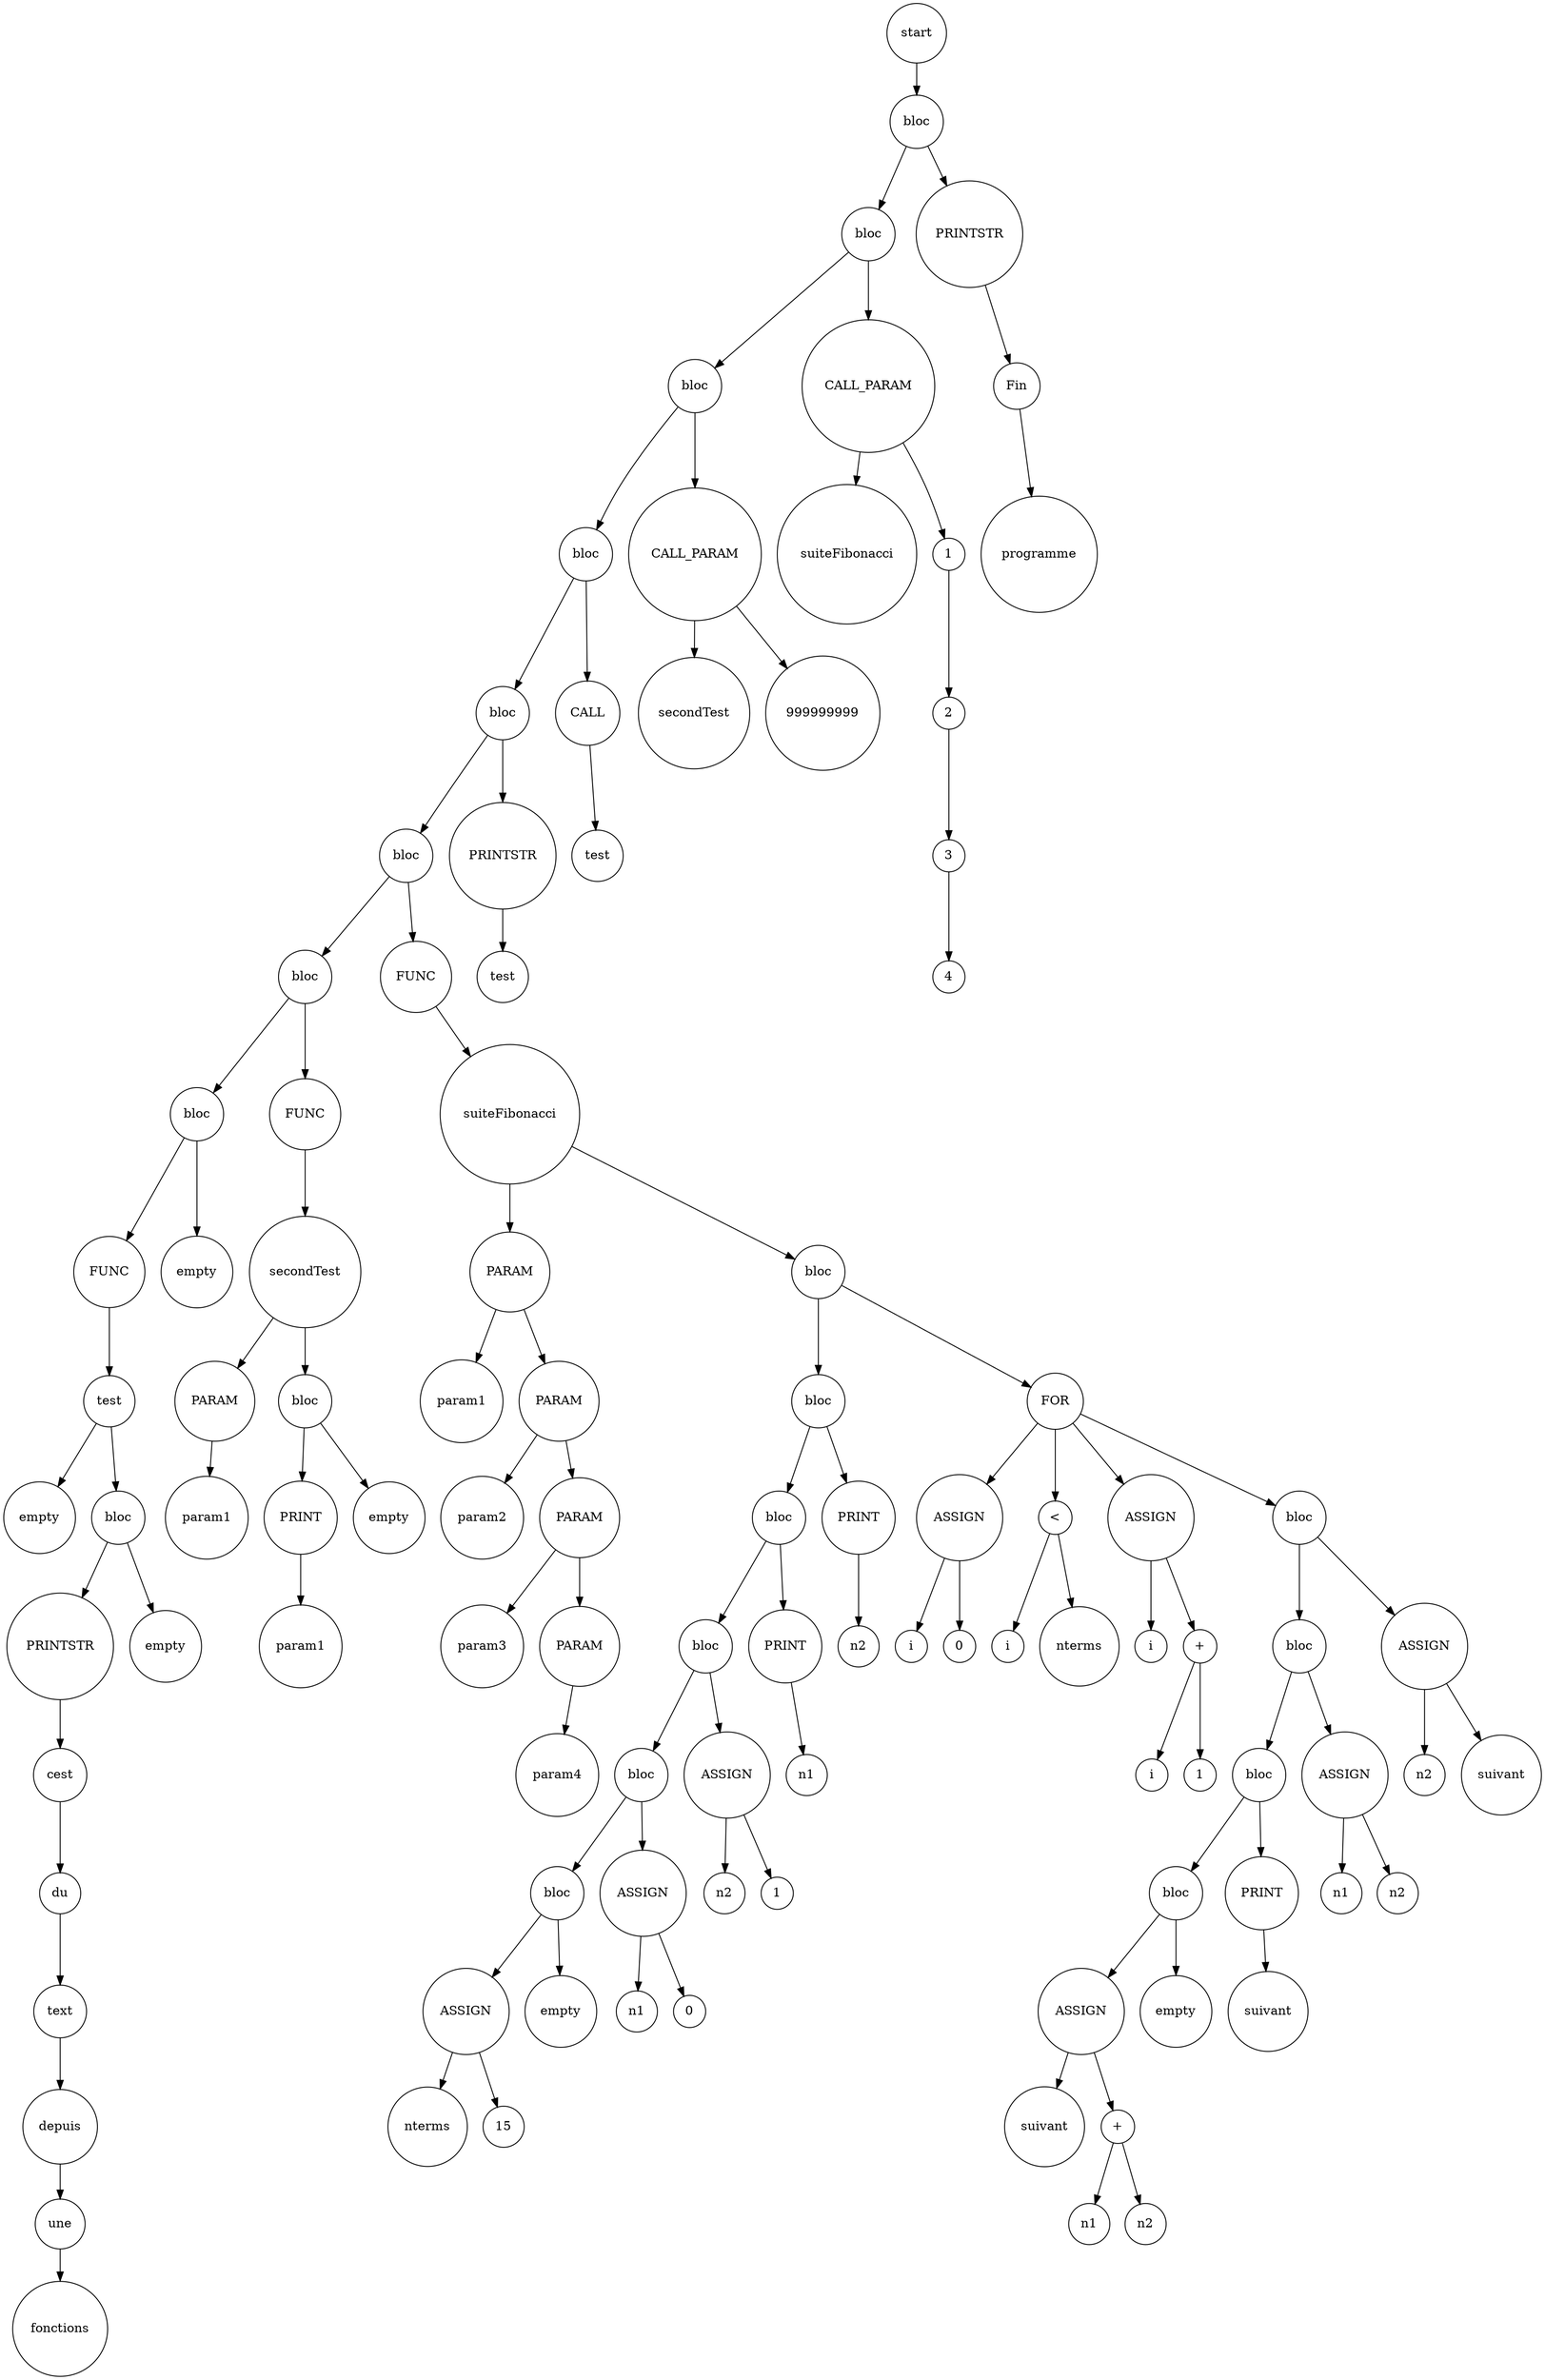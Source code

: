 digraph {
	node [shape=circle]
	"7f4dfc96-4830-4286-bcbf-07da59fbbcdd" [label=start]
	"71d729e5-e6e0-4565-8aa7-ac66981f3fc4" [label=bloc]
	"e1c14b55-6f38-4eb5-ad45-5862b02b6c50" [label=bloc]
	"39aa3a45-5fa7-409d-a491-2bf4f93e1753" [label=bloc]
	"35768ddf-f509-443b-acd9-5a7e19ee812f" [label=bloc]
	"6cd4e9ca-ce8b-451b-8e2d-1ac87506597f" [label=bloc]
	"d1d5b9bc-7c93-4a5b-b1db-e4e8a2400cb8" [label=bloc]
	"030f16a6-df0f-47e1-8627-05a47e632f6e" [label=bloc]
	"2e440323-c280-47f2-aa87-ce374a668e72" [label=bloc]
	"b0a36736-03a8-4691-a9fe-cfb0cd682ed5" [label=FUNC]
	"835e8a11-ff3a-49c0-b290-0f80bde07a42" [label=test]
	"2b96e767-2378-410e-b4e4-5e59bd6f31ac" [label=empty]
	"835e8a11-ff3a-49c0-b290-0f80bde07a42" -> "2b96e767-2378-410e-b4e4-5e59bd6f31ac" [arrowsize=1]
	"f7df0ea1-3278-4d03-852e-3fb163195d53" [label=bloc]
	"b14997cf-eae3-42dc-b692-4eb36db099c5" [label=PRINTSTR]
	"0f6e3881-9813-4c27-89e5-d833ce1cb952" [label=cest]
	"79829753-d318-4634-85e1-b1da814e1c0f" [label=du]
	"ae788e40-71b7-4198-aa84-dfb62929143e" [label=text]
	"d8c87cfe-66b9-427c-a66a-3bd826c7c942" [label=depuis]
	"8eaac2fa-04a2-4adf-b3b2-7f5d95765457" [label=une]
	"6cf4e454-85c2-4d98-b911-72457470cbdd" [label=fonctions]
	"8eaac2fa-04a2-4adf-b3b2-7f5d95765457" -> "6cf4e454-85c2-4d98-b911-72457470cbdd" [arrowsize=1]
	"d8c87cfe-66b9-427c-a66a-3bd826c7c942" -> "8eaac2fa-04a2-4adf-b3b2-7f5d95765457" [arrowsize=1]
	"ae788e40-71b7-4198-aa84-dfb62929143e" -> "d8c87cfe-66b9-427c-a66a-3bd826c7c942" [arrowsize=1]
	"79829753-d318-4634-85e1-b1da814e1c0f" -> "ae788e40-71b7-4198-aa84-dfb62929143e" [arrowsize=1]
	"0f6e3881-9813-4c27-89e5-d833ce1cb952" -> "79829753-d318-4634-85e1-b1da814e1c0f" [arrowsize=1]
	"b14997cf-eae3-42dc-b692-4eb36db099c5" -> "0f6e3881-9813-4c27-89e5-d833ce1cb952" [arrowsize=1]
	"f7df0ea1-3278-4d03-852e-3fb163195d53" -> "b14997cf-eae3-42dc-b692-4eb36db099c5" [arrowsize=1]
	"a70bb596-3e44-412d-b2aa-f3c45146e273" [label=empty]
	"f7df0ea1-3278-4d03-852e-3fb163195d53" -> "a70bb596-3e44-412d-b2aa-f3c45146e273" [arrowsize=1]
	"835e8a11-ff3a-49c0-b290-0f80bde07a42" -> "f7df0ea1-3278-4d03-852e-3fb163195d53" [arrowsize=1]
	"b0a36736-03a8-4691-a9fe-cfb0cd682ed5" -> "835e8a11-ff3a-49c0-b290-0f80bde07a42" [arrowsize=1]
	"2e440323-c280-47f2-aa87-ce374a668e72" -> "b0a36736-03a8-4691-a9fe-cfb0cd682ed5" [arrowsize=1]
	"51cbfa04-2a14-4b13-9a01-fba3d3d14f1e" [label=empty]
	"2e440323-c280-47f2-aa87-ce374a668e72" -> "51cbfa04-2a14-4b13-9a01-fba3d3d14f1e" [arrowsize=1]
	"030f16a6-df0f-47e1-8627-05a47e632f6e" -> "2e440323-c280-47f2-aa87-ce374a668e72" [arrowsize=1]
	"6ac6d617-17fb-4991-8dfb-f68365a399af" [label=FUNC]
	"0c136fad-372c-4ec9-b7a0-3cfc17ca1235" [label=secondTest]
	"a51bccbe-a9ee-4488-b5aa-17b3904d64ca" [label=PARAM]
	"e01f306b-30ab-44e0-94fb-a6236a9e33f6" [label=param1]
	"a51bccbe-a9ee-4488-b5aa-17b3904d64ca" -> "e01f306b-30ab-44e0-94fb-a6236a9e33f6" [arrowsize=1]
	"0c136fad-372c-4ec9-b7a0-3cfc17ca1235" -> "a51bccbe-a9ee-4488-b5aa-17b3904d64ca" [arrowsize=1]
	"1e8fee56-1fb4-40fe-b9c8-7d7646dd034d" [label=bloc]
	"7ffcf8f8-3c27-4c96-89cc-57ec3a7db31d" [label=PRINT]
	"bdb0e0e9-3cdf-4808-aca6-3a42c0c1b16b" [label=param1]
	"7ffcf8f8-3c27-4c96-89cc-57ec3a7db31d" -> "bdb0e0e9-3cdf-4808-aca6-3a42c0c1b16b" [arrowsize=1]
	"1e8fee56-1fb4-40fe-b9c8-7d7646dd034d" -> "7ffcf8f8-3c27-4c96-89cc-57ec3a7db31d" [arrowsize=1]
	"58c7cedc-283a-497d-9f6a-d38a28823753" [label=empty]
	"1e8fee56-1fb4-40fe-b9c8-7d7646dd034d" -> "58c7cedc-283a-497d-9f6a-d38a28823753" [arrowsize=1]
	"0c136fad-372c-4ec9-b7a0-3cfc17ca1235" -> "1e8fee56-1fb4-40fe-b9c8-7d7646dd034d" [arrowsize=1]
	"6ac6d617-17fb-4991-8dfb-f68365a399af" -> "0c136fad-372c-4ec9-b7a0-3cfc17ca1235" [arrowsize=1]
	"030f16a6-df0f-47e1-8627-05a47e632f6e" -> "6ac6d617-17fb-4991-8dfb-f68365a399af" [arrowsize=1]
	"d1d5b9bc-7c93-4a5b-b1db-e4e8a2400cb8" -> "030f16a6-df0f-47e1-8627-05a47e632f6e" [arrowsize=1]
	"477b6c36-b551-4e61-812e-57622bee2999" [label=FUNC]
	"c3314671-1ac6-44ab-8ce3-f8f6e7a1c608" [label=suiteFibonacci]
	"e425d573-4b6f-413d-a68f-98dcd692f4f7" [label=PARAM]
	"3d2a0ef5-4627-414b-89b2-15806f40b81e" [label=param1]
	"e425d573-4b6f-413d-a68f-98dcd692f4f7" -> "3d2a0ef5-4627-414b-89b2-15806f40b81e" [arrowsize=1]
	"d18ea8fb-c980-43dd-a66b-76e745d6d002" [label=PARAM]
	"34cdb32e-2630-4a72-8657-6d93da31f083" [label=param2]
	"d18ea8fb-c980-43dd-a66b-76e745d6d002" -> "34cdb32e-2630-4a72-8657-6d93da31f083" [arrowsize=1]
	"3ffb3ce4-b088-462d-b0f0-2ff321c044e8" [label=PARAM]
	"021555e8-a121-4d43-96fa-7d6546132085" [label=param3]
	"3ffb3ce4-b088-462d-b0f0-2ff321c044e8" -> "021555e8-a121-4d43-96fa-7d6546132085" [arrowsize=1]
	"6b01c088-04d3-4df9-8cf5-d9b608b51cea" [label=PARAM]
	"95709625-7f72-4acb-a3e8-061c59ed2345" [label=param4]
	"6b01c088-04d3-4df9-8cf5-d9b608b51cea" -> "95709625-7f72-4acb-a3e8-061c59ed2345" [arrowsize=1]
	"3ffb3ce4-b088-462d-b0f0-2ff321c044e8" -> "6b01c088-04d3-4df9-8cf5-d9b608b51cea" [arrowsize=1]
	"d18ea8fb-c980-43dd-a66b-76e745d6d002" -> "3ffb3ce4-b088-462d-b0f0-2ff321c044e8" [arrowsize=1]
	"e425d573-4b6f-413d-a68f-98dcd692f4f7" -> "d18ea8fb-c980-43dd-a66b-76e745d6d002" [arrowsize=1]
	"c3314671-1ac6-44ab-8ce3-f8f6e7a1c608" -> "e425d573-4b6f-413d-a68f-98dcd692f4f7" [arrowsize=1]
	"f6e88bf9-aa51-4b09-bdbe-032087c5fb75" [label=bloc]
	"a5ab6b15-207c-4608-ba78-667cee3f6265" [label=bloc]
	"ebe7d74f-6e61-402e-a2e3-45d5d2a1c777" [label=bloc]
	"23cc8ceb-249d-4628-b1e0-000d24c0dd3b" [label=bloc]
	"4787ed0b-75c6-4c29-883a-763e0d5edb9b" [label=bloc]
	"4af5edcb-a1a9-4617-8e2a-876bbf3c047e" [label=bloc]
	"f0ff20b5-25ed-4d6b-ba66-43e7baec3eec" [label=ASSIGN]
	"4bf916fb-f76a-4401-9d61-2a2132312476" [label=nterms]
	"f0ff20b5-25ed-4d6b-ba66-43e7baec3eec" -> "4bf916fb-f76a-4401-9d61-2a2132312476" [arrowsize=1]
	"1f736026-6c00-4b28-8b6b-2a86d5685fdc" [label=15]
	"f0ff20b5-25ed-4d6b-ba66-43e7baec3eec" -> "1f736026-6c00-4b28-8b6b-2a86d5685fdc" [arrowsize=1]
	"4af5edcb-a1a9-4617-8e2a-876bbf3c047e" -> "f0ff20b5-25ed-4d6b-ba66-43e7baec3eec" [arrowsize=1]
	"745315a6-3651-4080-9ea5-8e548dade39e" [label=empty]
	"4af5edcb-a1a9-4617-8e2a-876bbf3c047e" -> "745315a6-3651-4080-9ea5-8e548dade39e" [arrowsize=1]
	"4787ed0b-75c6-4c29-883a-763e0d5edb9b" -> "4af5edcb-a1a9-4617-8e2a-876bbf3c047e" [arrowsize=1]
	"cdfbc8cf-b28d-44a9-884f-2098e4b5f774" [label=ASSIGN]
	"2020415e-1240-48aa-b00b-4cfc234b9fb0" [label=n1]
	"cdfbc8cf-b28d-44a9-884f-2098e4b5f774" -> "2020415e-1240-48aa-b00b-4cfc234b9fb0" [arrowsize=1]
	"c869ebb4-0eb3-4d49-8c00-bfca1b8afdf4" [label=0]
	"cdfbc8cf-b28d-44a9-884f-2098e4b5f774" -> "c869ebb4-0eb3-4d49-8c00-bfca1b8afdf4" [arrowsize=1]
	"4787ed0b-75c6-4c29-883a-763e0d5edb9b" -> "cdfbc8cf-b28d-44a9-884f-2098e4b5f774" [arrowsize=1]
	"23cc8ceb-249d-4628-b1e0-000d24c0dd3b" -> "4787ed0b-75c6-4c29-883a-763e0d5edb9b" [arrowsize=1]
	"08838272-9745-4166-b5c4-0b7230081c36" [label=ASSIGN]
	"739ec925-5962-4cca-8cc4-91e79036f391" [label=n2]
	"08838272-9745-4166-b5c4-0b7230081c36" -> "739ec925-5962-4cca-8cc4-91e79036f391" [arrowsize=1]
	"22fa0166-3a1c-4ab3-a920-ce2a2b469d6c" [label=1]
	"08838272-9745-4166-b5c4-0b7230081c36" -> "22fa0166-3a1c-4ab3-a920-ce2a2b469d6c" [arrowsize=1]
	"23cc8ceb-249d-4628-b1e0-000d24c0dd3b" -> "08838272-9745-4166-b5c4-0b7230081c36" [arrowsize=1]
	"ebe7d74f-6e61-402e-a2e3-45d5d2a1c777" -> "23cc8ceb-249d-4628-b1e0-000d24c0dd3b" [arrowsize=1]
	"e4d4417f-9990-4e79-bc12-ebae12da73f6" [label=PRINT]
	"cbc9a6d7-f207-4461-bc07-a45ad62bcd4f" [label=n1]
	"e4d4417f-9990-4e79-bc12-ebae12da73f6" -> "cbc9a6d7-f207-4461-bc07-a45ad62bcd4f" [arrowsize=1]
	"ebe7d74f-6e61-402e-a2e3-45d5d2a1c777" -> "e4d4417f-9990-4e79-bc12-ebae12da73f6" [arrowsize=1]
	"a5ab6b15-207c-4608-ba78-667cee3f6265" -> "ebe7d74f-6e61-402e-a2e3-45d5d2a1c777" [arrowsize=1]
	"d6501edc-3cc3-4639-8127-9e93d9b44ebb" [label=PRINT]
	"3c5472c1-44da-4fa0-8976-3b2525bda6f6" [label=n2]
	"d6501edc-3cc3-4639-8127-9e93d9b44ebb" -> "3c5472c1-44da-4fa0-8976-3b2525bda6f6" [arrowsize=1]
	"a5ab6b15-207c-4608-ba78-667cee3f6265" -> "d6501edc-3cc3-4639-8127-9e93d9b44ebb" [arrowsize=1]
	"f6e88bf9-aa51-4b09-bdbe-032087c5fb75" -> "a5ab6b15-207c-4608-ba78-667cee3f6265" [arrowsize=1]
	"bb0f1591-6caf-410f-8c93-2f890bd9ef33" [label=FOR]
	"5f1fe17f-592f-4e21-849b-eb2bf0f7cf1a" [label=ASSIGN]
	"33e065c2-63fe-4a60-b9ee-167ddb6bca30" [label=i]
	"5f1fe17f-592f-4e21-849b-eb2bf0f7cf1a" -> "33e065c2-63fe-4a60-b9ee-167ddb6bca30" [arrowsize=1]
	"1dead641-a61d-4e8d-9fa5-807c5f1ad3ef" [label=0]
	"5f1fe17f-592f-4e21-849b-eb2bf0f7cf1a" -> "1dead641-a61d-4e8d-9fa5-807c5f1ad3ef" [arrowsize=1]
	"bb0f1591-6caf-410f-8c93-2f890bd9ef33" -> "5f1fe17f-592f-4e21-849b-eb2bf0f7cf1a" [arrowsize=1]
	"cbe03f5d-f869-4cb8-b425-2ff7d9c230e7" [label="<"]
	"fbe1bb4d-95e1-43ff-9ba7-f0811b544955" [label=i]
	"cbe03f5d-f869-4cb8-b425-2ff7d9c230e7" -> "fbe1bb4d-95e1-43ff-9ba7-f0811b544955" [arrowsize=1]
	"a31bc9ed-72f8-4ce3-837a-cf35a9b81ecf" [label=nterms]
	"cbe03f5d-f869-4cb8-b425-2ff7d9c230e7" -> "a31bc9ed-72f8-4ce3-837a-cf35a9b81ecf" [arrowsize=1]
	"bb0f1591-6caf-410f-8c93-2f890bd9ef33" -> "cbe03f5d-f869-4cb8-b425-2ff7d9c230e7" [arrowsize=1]
	"444a0dae-9d42-4b7d-82a3-00a8a5044ad5" [label=ASSIGN]
	"9d44bf4b-bbcc-459e-b56e-2112538453a4" [label=i]
	"444a0dae-9d42-4b7d-82a3-00a8a5044ad5" -> "9d44bf4b-bbcc-459e-b56e-2112538453a4" [arrowsize=1]
	"8708908e-75f1-42bf-b900-d3593b047a0e" [label="+"]
	"68b3a150-59b9-41c6-ba09-d7a522cf118d" [label=i]
	"8708908e-75f1-42bf-b900-d3593b047a0e" -> "68b3a150-59b9-41c6-ba09-d7a522cf118d" [arrowsize=1]
	"5ea8fc64-205a-4b39-95b3-c3ee94940c9b" [label=1]
	"8708908e-75f1-42bf-b900-d3593b047a0e" -> "5ea8fc64-205a-4b39-95b3-c3ee94940c9b" [arrowsize=1]
	"444a0dae-9d42-4b7d-82a3-00a8a5044ad5" -> "8708908e-75f1-42bf-b900-d3593b047a0e" [arrowsize=1]
	"bb0f1591-6caf-410f-8c93-2f890bd9ef33" -> "444a0dae-9d42-4b7d-82a3-00a8a5044ad5" [arrowsize=1]
	"877763fb-2d48-4b34-a500-50b4a2bfd3d4" [label=bloc]
	"f8d2dd3d-222e-4e76-9599-bb25cc3bccb7" [label=bloc]
	"5b6ceee1-426d-4c20-97e2-03e9c74787c4" [label=bloc]
	"28586f54-9fc9-4aa6-84bd-88156106ea05" [label=bloc]
	"a69401d2-53a3-4d76-8b4b-b887a7045e53" [label=ASSIGN]
	"ba3ead0b-9fcf-49f4-b821-0e6edf80a166" [label=suivant]
	"a69401d2-53a3-4d76-8b4b-b887a7045e53" -> "ba3ead0b-9fcf-49f4-b821-0e6edf80a166" [arrowsize=1]
	"10496d5a-6c1e-4716-b995-20b424409a24" [label="+"]
	"82838a68-853c-4191-9efa-2cc0cb767265" [label=n1]
	"10496d5a-6c1e-4716-b995-20b424409a24" -> "82838a68-853c-4191-9efa-2cc0cb767265" [arrowsize=1]
	"94d2aab9-6d91-4ab2-874a-cea44d76135f" [label=n2]
	"10496d5a-6c1e-4716-b995-20b424409a24" -> "94d2aab9-6d91-4ab2-874a-cea44d76135f" [arrowsize=1]
	"a69401d2-53a3-4d76-8b4b-b887a7045e53" -> "10496d5a-6c1e-4716-b995-20b424409a24" [arrowsize=1]
	"28586f54-9fc9-4aa6-84bd-88156106ea05" -> "a69401d2-53a3-4d76-8b4b-b887a7045e53" [arrowsize=1]
	"fcaac78b-91cf-4443-8dc4-7ed7c2d245e9" [label=empty]
	"28586f54-9fc9-4aa6-84bd-88156106ea05" -> "fcaac78b-91cf-4443-8dc4-7ed7c2d245e9" [arrowsize=1]
	"5b6ceee1-426d-4c20-97e2-03e9c74787c4" -> "28586f54-9fc9-4aa6-84bd-88156106ea05" [arrowsize=1]
	"dfbac5e5-4a25-411f-a627-b3543b72f199" [label=PRINT]
	"79d83dc3-739c-40b7-b7f6-da245cb581c7" [label=suivant]
	"dfbac5e5-4a25-411f-a627-b3543b72f199" -> "79d83dc3-739c-40b7-b7f6-da245cb581c7" [arrowsize=1]
	"5b6ceee1-426d-4c20-97e2-03e9c74787c4" -> "dfbac5e5-4a25-411f-a627-b3543b72f199" [arrowsize=1]
	"f8d2dd3d-222e-4e76-9599-bb25cc3bccb7" -> "5b6ceee1-426d-4c20-97e2-03e9c74787c4" [arrowsize=1]
	"a5ca26f9-6e53-4794-9f90-463adad1045a" [label=ASSIGN]
	"0492016f-4f51-48a3-923f-046e6c54611d" [label=n1]
	"a5ca26f9-6e53-4794-9f90-463adad1045a" -> "0492016f-4f51-48a3-923f-046e6c54611d" [arrowsize=1]
	"49ba79a8-b3c4-43a8-917a-749a122c48b0" [label=n2]
	"a5ca26f9-6e53-4794-9f90-463adad1045a" -> "49ba79a8-b3c4-43a8-917a-749a122c48b0" [arrowsize=1]
	"f8d2dd3d-222e-4e76-9599-bb25cc3bccb7" -> "a5ca26f9-6e53-4794-9f90-463adad1045a" [arrowsize=1]
	"877763fb-2d48-4b34-a500-50b4a2bfd3d4" -> "f8d2dd3d-222e-4e76-9599-bb25cc3bccb7" [arrowsize=1]
	"cf50cdf2-6e53-4f6a-a787-e5b81970f308" [label=ASSIGN]
	"ca807da8-3632-4f76-b3a2-c9cb15616948" [label=n2]
	"cf50cdf2-6e53-4f6a-a787-e5b81970f308" -> "ca807da8-3632-4f76-b3a2-c9cb15616948" [arrowsize=1]
	"1c6845a7-9fa8-46d8-a343-ab35f804cea9" [label=suivant]
	"cf50cdf2-6e53-4f6a-a787-e5b81970f308" -> "1c6845a7-9fa8-46d8-a343-ab35f804cea9" [arrowsize=1]
	"877763fb-2d48-4b34-a500-50b4a2bfd3d4" -> "cf50cdf2-6e53-4f6a-a787-e5b81970f308" [arrowsize=1]
	"bb0f1591-6caf-410f-8c93-2f890bd9ef33" -> "877763fb-2d48-4b34-a500-50b4a2bfd3d4" [arrowsize=1]
	"f6e88bf9-aa51-4b09-bdbe-032087c5fb75" -> "bb0f1591-6caf-410f-8c93-2f890bd9ef33" [arrowsize=1]
	"c3314671-1ac6-44ab-8ce3-f8f6e7a1c608" -> "f6e88bf9-aa51-4b09-bdbe-032087c5fb75" [arrowsize=1]
	"477b6c36-b551-4e61-812e-57622bee2999" -> "c3314671-1ac6-44ab-8ce3-f8f6e7a1c608" [arrowsize=1]
	"d1d5b9bc-7c93-4a5b-b1db-e4e8a2400cb8" -> "477b6c36-b551-4e61-812e-57622bee2999" [arrowsize=1]
	"6cd4e9ca-ce8b-451b-8e2d-1ac87506597f" -> "d1d5b9bc-7c93-4a5b-b1db-e4e8a2400cb8" [arrowsize=1]
	"a16d4563-1442-4b13-b4f7-8dd0d3f1a44c" [label=PRINTSTR]
	"c00c15c1-455f-479d-9cef-18453e9f7215" [label=test]
	"a16d4563-1442-4b13-b4f7-8dd0d3f1a44c" -> "c00c15c1-455f-479d-9cef-18453e9f7215" [arrowsize=1]
	"6cd4e9ca-ce8b-451b-8e2d-1ac87506597f" -> "a16d4563-1442-4b13-b4f7-8dd0d3f1a44c" [arrowsize=1]
	"35768ddf-f509-443b-acd9-5a7e19ee812f" -> "6cd4e9ca-ce8b-451b-8e2d-1ac87506597f" [arrowsize=1]
	"96ed4977-bc82-4a01-863b-ad394d1fab91" [label=CALL]
	"772e2eaa-9673-4f5b-a05e-c74fbd91d1e2" [label=test]
	"96ed4977-bc82-4a01-863b-ad394d1fab91" -> "772e2eaa-9673-4f5b-a05e-c74fbd91d1e2" [arrowsize=1]
	"35768ddf-f509-443b-acd9-5a7e19ee812f" -> "96ed4977-bc82-4a01-863b-ad394d1fab91" [arrowsize=1]
	"39aa3a45-5fa7-409d-a491-2bf4f93e1753" -> "35768ddf-f509-443b-acd9-5a7e19ee812f" [arrowsize=1]
	"02a4c80e-8ef6-4131-a0cc-e0f512385d0a" [label=CALL_PARAM]
	"4d0eb8fd-92ff-4e10-9708-59eb9a550a48" [label=secondTest]
	"02a4c80e-8ef6-4131-a0cc-e0f512385d0a" -> "4d0eb8fd-92ff-4e10-9708-59eb9a550a48" [arrowsize=1]
	"ee5774f7-07b5-4b2a-9167-2bdd9c63dfdb" [label=999999999]
	"02a4c80e-8ef6-4131-a0cc-e0f512385d0a" -> "ee5774f7-07b5-4b2a-9167-2bdd9c63dfdb" [arrowsize=1]
	"39aa3a45-5fa7-409d-a491-2bf4f93e1753" -> "02a4c80e-8ef6-4131-a0cc-e0f512385d0a" [arrowsize=1]
	"e1c14b55-6f38-4eb5-ad45-5862b02b6c50" -> "39aa3a45-5fa7-409d-a491-2bf4f93e1753" [arrowsize=1]
	"e6eeae37-002c-44d8-810e-da5ca45bbbc4" [label=CALL_PARAM]
	"b695a632-faac-4b2e-a684-faa1a6a41bf4" [label=suiteFibonacci]
	"e6eeae37-002c-44d8-810e-da5ca45bbbc4" -> "b695a632-faac-4b2e-a684-faa1a6a41bf4" [arrowsize=1]
	"68a8c431-a8c9-44c9-bfca-578b13dcc41b" [label=1]
	"898b489c-6df1-4f05-8287-50c556c6e3a2" [label=2]
	"584c18b6-2c88-4bff-aea6-e7b5fc25c775" [label=3]
	"1e6e5b87-303d-4394-a805-1184958bf206" [label=4]
	"584c18b6-2c88-4bff-aea6-e7b5fc25c775" -> "1e6e5b87-303d-4394-a805-1184958bf206" [arrowsize=1]
	"898b489c-6df1-4f05-8287-50c556c6e3a2" -> "584c18b6-2c88-4bff-aea6-e7b5fc25c775" [arrowsize=1]
	"68a8c431-a8c9-44c9-bfca-578b13dcc41b" -> "898b489c-6df1-4f05-8287-50c556c6e3a2" [arrowsize=1]
	"e6eeae37-002c-44d8-810e-da5ca45bbbc4" -> "68a8c431-a8c9-44c9-bfca-578b13dcc41b" [arrowsize=1]
	"e1c14b55-6f38-4eb5-ad45-5862b02b6c50" -> "e6eeae37-002c-44d8-810e-da5ca45bbbc4" [arrowsize=1]
	"71d729e5-e6e0-4565-8aa7-ac66981f3fc4" -> "e1c14b55-6f38-4eb5-ad45-5862b02b6c50" [arrowsize=1]
	"1f69a040-4030-409c-a703-bc1fcebfa8d0" [label=PRINTSTR]
	"e0818672-60cb-4a63-be1c-9bbbb82255f3" [label=Fin]
	"770b576c-cb0d-4225-987c-2bd71d23d612" [label=programme]
	"e0818672-60cb-4a63-be1c-9bbbb82255f3" -> "770b576c-cb0d-4225-987c-2bd71d23d612" [arrowsize=1]
	"1f69a040-4030-409c-a703-bc1fcebfa8d0" -> "e0818672-60cb-4a63-be1c-9bbbb82255f3" [arrowsize=1]
	"71d729e5-e6e0-4565-8aa7-ac66981f3fc4" -> "1f69a040-4030-409c-a703-bc1fcebfa8d0" [arrowsize=1]
	"7f4dfc96-4830-4286-bcbf-07da59fbbcdd" -> "71d729e5-e6e0-4565-8aa7-ac66981f3fc4" [arrowsize=1]
}
